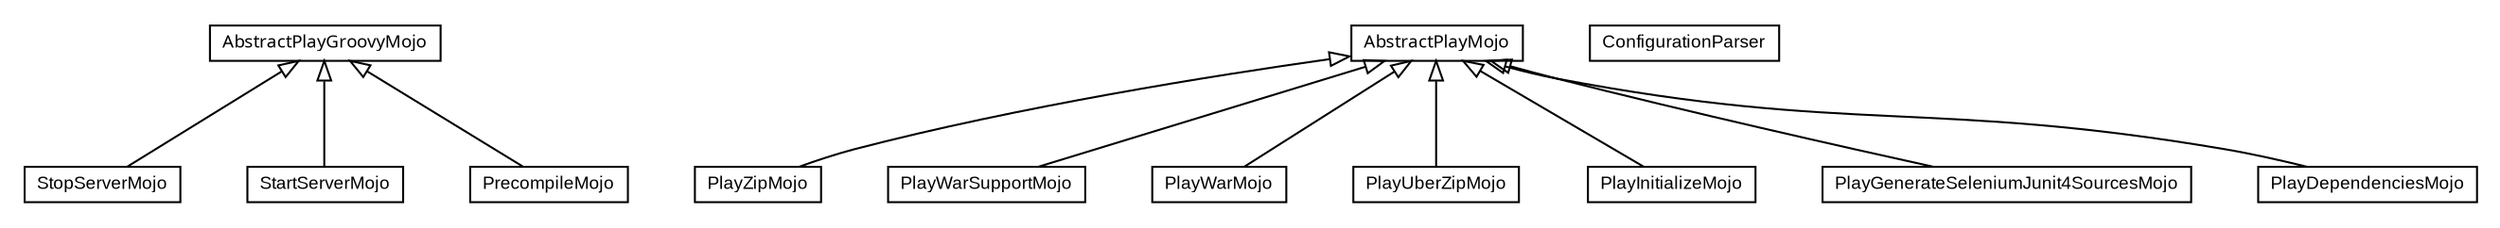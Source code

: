 #!/usr/local/bin/dot
#
# Class diagram 
# Generated by UmlGraph version 4.6 (http://www.spinellis.gr/sw/umlgraph)
#

digraph G {
	edge [fontname="arial",fontsize=10,labelfontname="arial",labelfontsize=10];
	node [fontname="arial",fontsize=10,shape=plaintext];
	// com.google.code.play.StopServerMojo
	c0 [label=<<table border="0" cellborder="1" cellspacing="0" cellpadding="2" port="p" href="./StopServerMojo.html">
		<tr><td><table border="0" cellspacing="0" cellpadding="1">
			<tr><td> StopServerMojo </td></tr>
		</table></td></tr>
		</table>>, fontname="arial", fontcolor="black", fontsize=9.0];
	// com.google.code.play.StartServerMojo
	c1 [label=<<table border="0" cellborder="1" cellspacing="0" cellpadding="2" port="p" href="./StartServerMojo.html">
		<tr><td><table border="0" cellspacing="0" cellpadding="1">
			<tr><td> StartServerMojo </td></tr>
		</table></td></tr>
		</table>>, fontname="arial", fontcolor="black", fontsize=9.0];
	// com.google.code.play.PrecompileMojo
	c2 [label=<<table border="0" cellborder="1" cellspacing="0" cellpadding="2" port="p" href="./PrecompileMojo.html">
		<tr><td><table border="0" cellspacing="0" cellpadding="1">
			<tr><td> PrecompileMojo </td></tr>
		</table></td></tr>
		</table>>, fontname="arial", fontcolor="black", fontsize=9.0];
	// com.google.code.play.PlayZipMojo
	c3 [label=<<table border="0" cellborder="1" cellspacing="0" cellpadding="2" port="p" href="./PlayZipMojo.html">
		<tr><td><table border="0" cellspacing="0" cellpadding="1">
			<tr><td> PlayZipMojo </td></tr>
		</table></td></tr>
		</table>>, fontname="arial", fontcolor="black", fontsize=9.0];
	// com.google.code.play.PlayWarSupportMojo
	c4 [label=<<table border="0" cellborder="1" cellspacing="0" cellpadding="2" port="p" href="./PlayWarSupportMojo.html">
		<tr><td><table border="0" cellspacing="0" cellpadding="1">
			<tr><td> PlayWarSupportMojo </td></tr>
		</table></td></tr>
		</table>>, fontname="arial", fontcolor="black", fontsize=9.0];
	// com.google.code.play.PlayWarMojo
	c5 [label=<<table border="0" cellborder="1" cellspacing="0" cellpadding="2" port="p" href="./PlayWarMojo.html">
		<tr><td><table border="0" cellspacing="0" cellpadding="1">
			<tr><td> PlayWarMojo </td></tr>
		</table></td></tr>
		</table>>, fontname="arial", fontcolor="black", fontsize=9.0];
	// com.google.code.play.PlayUberZipMojo
	c6 [label=<<table border="0" cellborder="1" cellspacing="0" cellpadding="2" port="p" href="./PlayUberZipMojo.html">
		<tr><td><table border="0" cellspacing="0" cellpadding="1">
			<tr><td> PlayUberZipMojo </td></tr>
		</table></td></tr>
		</table>>, fontname="arial", fontcolor="black", fontsize=9.0];
	// com.google.code.play.PlayInitializeMojo
	c7 [label=<<table border="0" cellborder="1" cellspacing="0" cellpadding="2" port="p" href="./PlayInitializeMojo.html">
		<tr><td><table border="0" cellspacing="0" cellpadding="1">
			<tr><td> PlayInitializeMojo </td></tr>
		</table></td></tr>
		</table>>, fontname="arial", fontcolor="black", fontsize=9.0];
	// com.google.code.play.PlayGenerateSeleniumJunit4SourcesMojo
	c8 [label=<<table border="0" cellborder="1" cellspacing="0" cellpadding="2" port="p" href="./PlayGenerateSeleniumJunit4SourcesMojo.html">
		<tr><td><table border="0" cellspacing="0" cellpadding="1">
			<tr><td> PlayGenerateSeleniumJunit4SourcesMojo </td></tr>
		</table></td></tr>
		</table>>, fontname="arial", fontcolor="black", fontsize=9.0];
	// com.google.code.play.PlayDependenciesMojo
	c9 [label=<<table border="0" cellborder="1" cellspacing="0" cellpadding="2" port="p" href="./PlayDependenciesMojo.html">
		<tr><td><table border="0" cellspacing="0" cellpadding="1">
			<tr><td> PlayDependenciesMojo </td></tr>
		</table></td></tr>
		</table>>, fontname="arial", fontcolor="black", fontsize=9.0];
	// com.google.code.play.ConfigurationParser
	c10 [label=<<table border="0" cellborder="1" cellspacing="0" cellpadding="2" port="p" href="./ConfigurationParser.html">
		<tr><td><table border="0" cellspacing="0" cellpadding="1">
			<tr><td> ConfigurationParser </td></tr>
		</table></td></tr>
		</table>>, fontname="arial", fontcolor="black", fontsize=9.0];
	// com.google.code.play.AbstractPlayMojo
	c11 [label=<<table border="0" cellborder="1" cellspacing="0" cellpadding="2" port="p" href="./AbstractPlayMojo.html">
		<tr><td><table border="0" cellspacing="0" cellpadding="1">
			<tr><td><font face="ariali"> AbstractPlayMojo </font></td></tr>
		</table></td></tr>
		</table>>, fontname="arial", fontcolor="black", fontsize=9.0];
	// com.google.code.play.AbstractPlayGroovyMojo
	c12 [label=<<table border="0" cellborder="1" cellspacing="0" cellpadding="2" port="p" href="./AbstractPlayGroovyMojo.html">
		<tr><td><table border="0" cellspacing="0" cellpadding="1">
			<tr><td><font face="ariali"> AbstractPlayGroovyMojo </font></td></tr>
		</table></td></tr>
		</table>>, fontname="arial", fontcolor="black", fontsize=9.0];
	//com.google.code.play.StopServerMojo extends com.google.code.play.AbstractPlayGroovyMojo
	c12:p -> c0:p [dir=back,arrowtail=empty];
	//com.google.code.play.StartServerMojo extends com.google.code.play.AbstractPlayGroovyMojo
	c12:p -> c1:p [dir=back,arrowtail=empty];
	//com.google.code.play.PrecompileMojo extends com.google.code.play.AbstractPlayGroovyMojo
	c12:p -> c2:p [dir=back,arrowtail=empty];
	//com.google.code.play.PlayZipMojo extends com.google.code.play.AbstractPlayMojo
	c11:p -> c3:p [dir=back,arrowtail=empty];
	//com.google.code.play.PlayWarSupportMojo extends com.google.code.play.AbstractPlayMojo
	c11:p -> c4:p [dir=back,arrowtail=empty];
	//com.google.code.play.PlayWarMojo extends com.google.code.play.AbstractPlayMojo
	c11:p -> c5:p [dir=back,arrowtail=empty];
	//com.google.code.play.PlayUberZipMojo extends com.google.code.play.AbstractPlayMojo
	c11:p -> c6:p [dir=back,arrowtail=empty];
	//com.google.code.play.PlayInitializeMojo extends com.google.code.play.AbstractPlayMojo
	c11:p -> c7:p [dir=back,arrowtail=empty];
	//com.google.code.play.PlayGenerateSeleniumJunit4SourcesMojo extends com.google.code.play.AbstractPlayMojo
	c11:p -> c8:p [dir=back,arrowtail=empty];
	//com.google.code.play.PlayDependenciesMojo extends com.google.code.play.AbstractPlayMojo
	c11:p -> c9:p [dir=back,arrowtail=empty];
}

